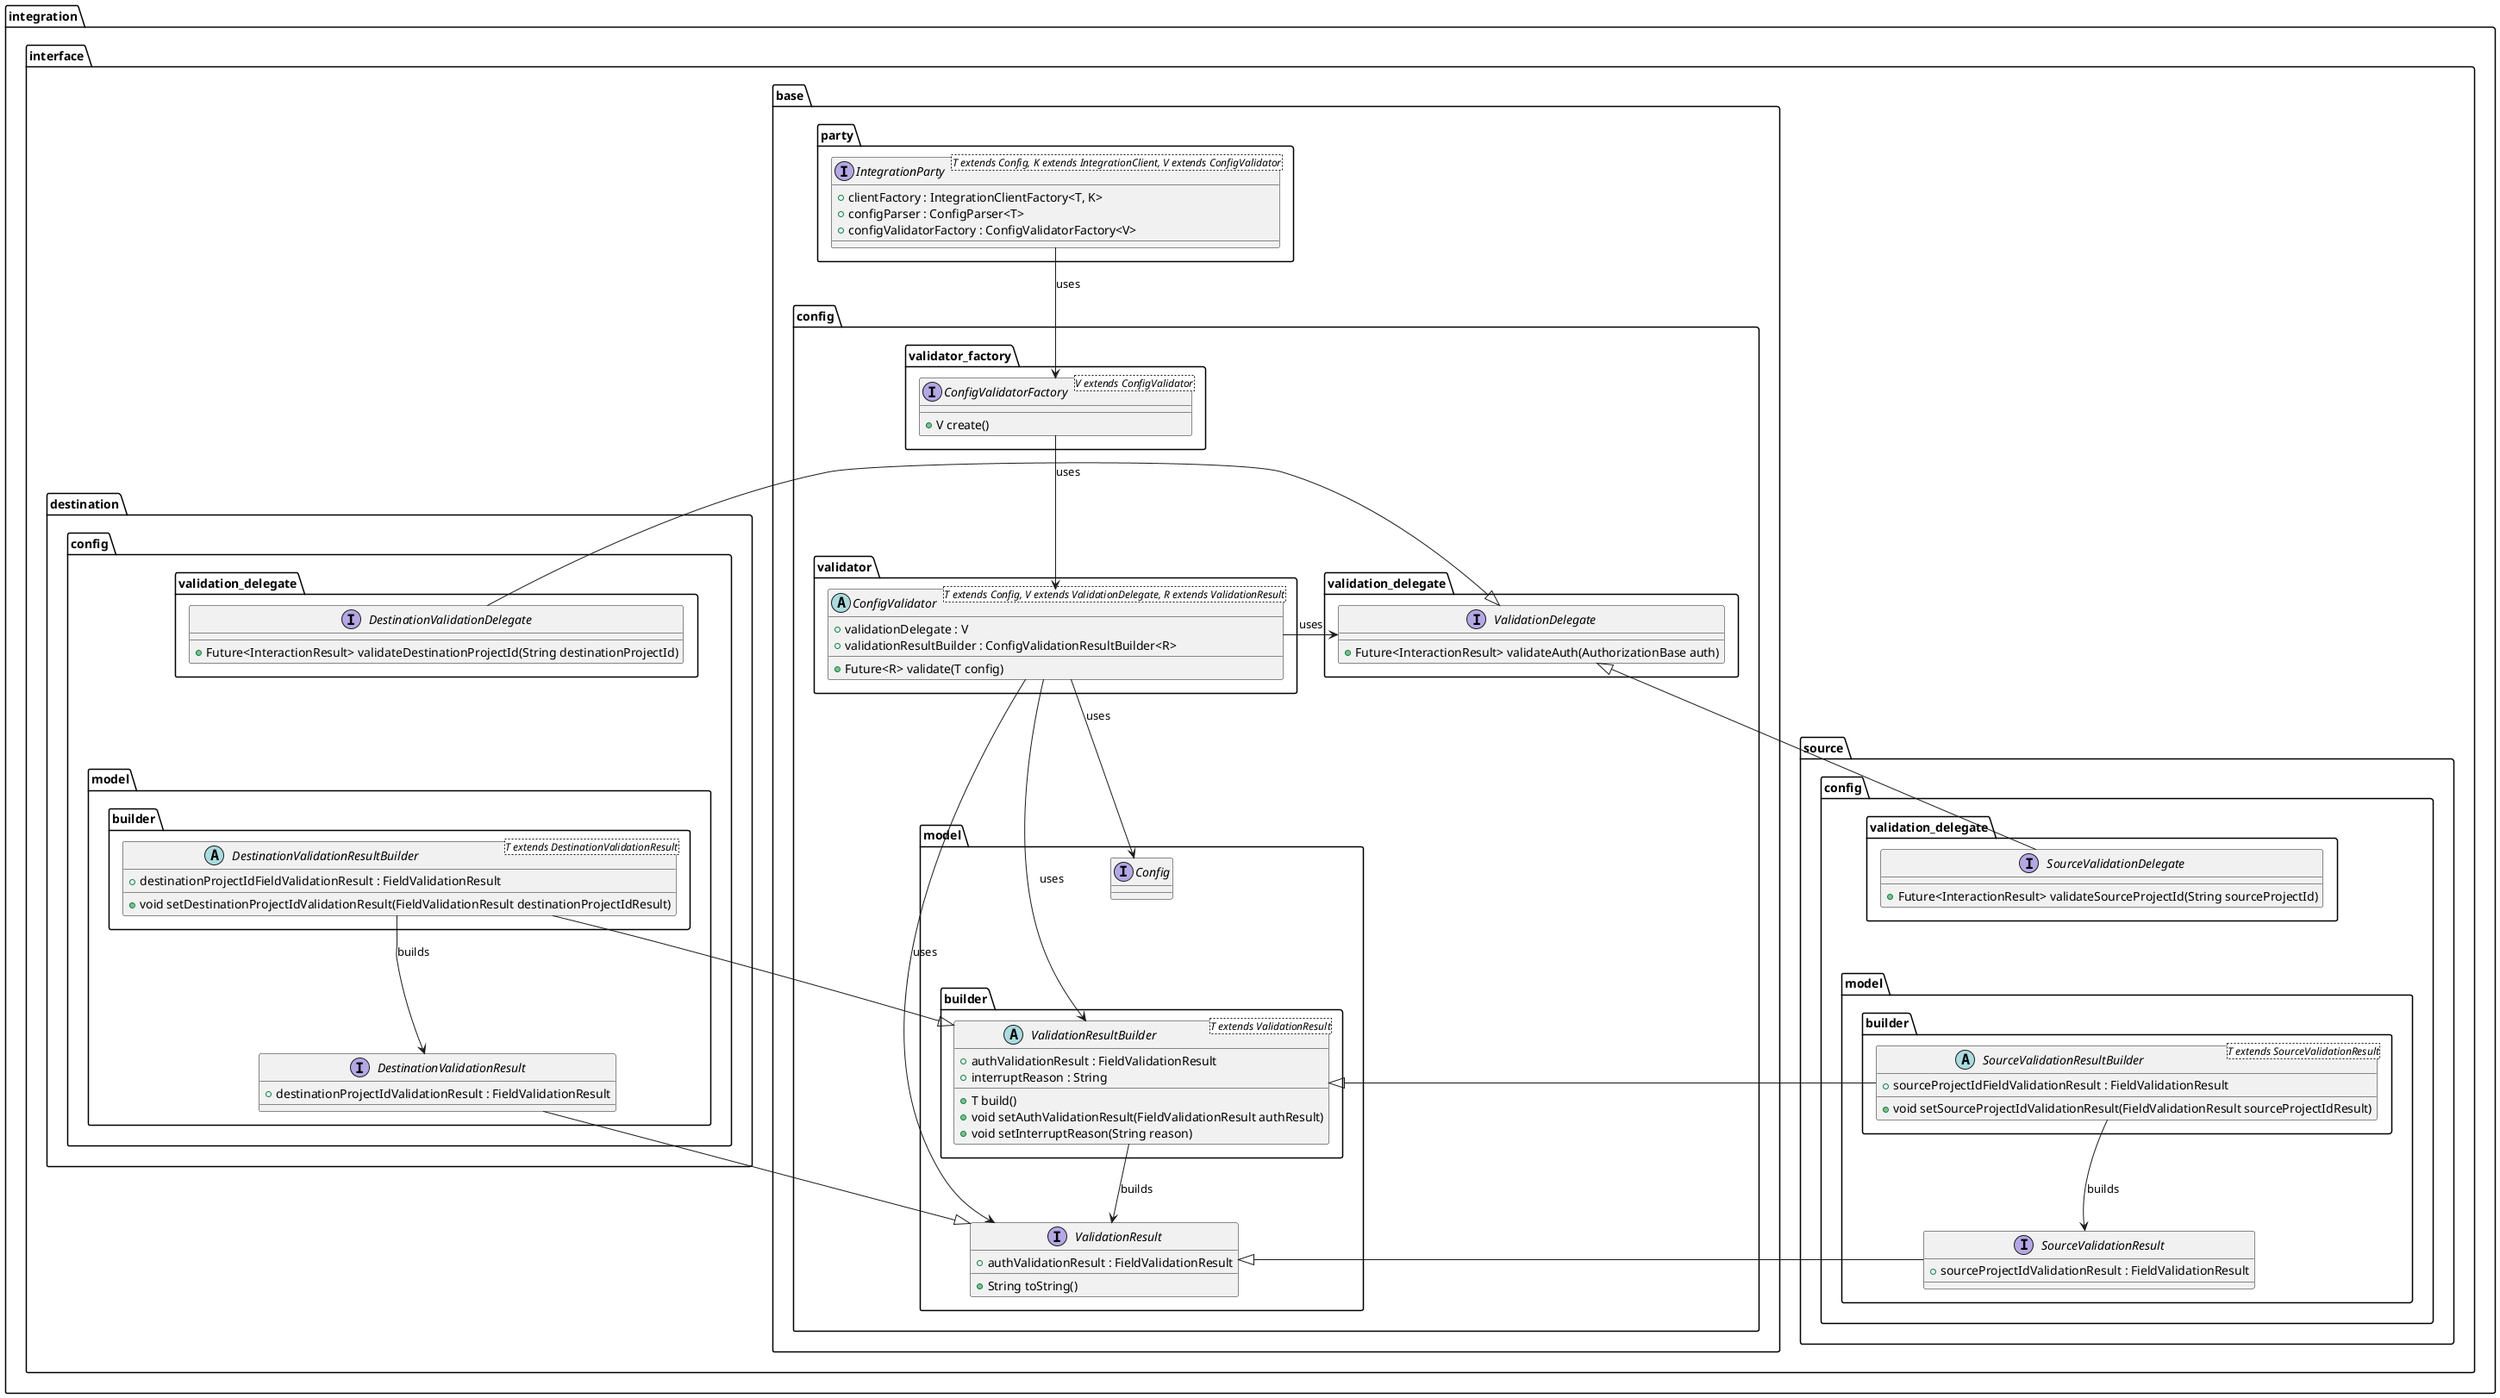 @startuml ci_integrations_config_validator_class_diagram

    package integration.interface {
        package base {
            package party {
                interface IntegrationParty<T extends Config, K extends IntegrationClient, V extends ConfigValidator> {
                    + clientFactory : IntegrationClientFactory<T, K>
                    + configParser : ConfigParser<T>
                    + configValidatorFactory : ConfigValidatorFactory<V>
                }
            }

            package config {
                package model {
                    interface Config {}

                    package builder {
                        abstract class ValidationResultBuilder<T extends ValidationResult> {
                            + authValidationResult : FieldValidationResult
                            + interruptReason : String

                            + T build()
                            + void setAuthValidationResult(FieldValidationResult authResult)
                            + void setInterruptReason(String reason)
                        }
                    }

                    interface ValidationResult {
                        + authValidationResult : FieldValidationResult

                        + String toString()
                    }
                }

                package validator {
                    abstract class ConfigValidator<T extends Config, V extends ValidationDelegate, R extends ValidationResult> {
                        + validationDelegate : V
                        + validationResultBuilder : ConfigValidationResultBuilder<R>

                        + Future<R> validate(T config)
                    }
                }

                package validation_delegate as base_validation_delegate {
                    interface ValidationDelegate {
                        + Future<InteractionResult> validateAuth(AuthorizationBase auth)
                    }
                }

                package validator_factory {
                    interface ConfigValidatorFactory<V extends ConfigValidator> {
                        + V create()
                    }
                }
            }
        }
        
        package source.config {
            package validation_delegate as source_validation_delegate {
                interface SourceValidationDelegate {
                    + Future<InteractionResult> validateSourceProjectId(String sourceProjectId)
                }
            }

            package model as source_model {
                interface SourceValidationResult {
                    + sourceProjectIdValidationResult : FieldValidationResult
                }

                package builder as source_builder {
                    abstract class SourceValidationResultBuilder<T extends SourceValidationResult> {
                        + sourceProjectIdFieldValidationResult : FieldValidationResult

                        + void setSourceProjectIdValidationResult(FieldValidationResult sourceProjectIdResult)
                    }
                }
            }
        }

        package destination.config {
            package validation_delegate as destination_validation_delegate {
                interface DestinationValidationDelegate {
                    + Future<InteractionResult> validateDestinationProjectId(String destinationProjectId)
                }
            }

            package model as destination_model {
                interface DestinationValidationResult {
                    + destinationProjectIdValidationResult : FieldValidationResult
                }

                package builder as destination_builder {
                    abstract class DestinationValidationResultBuilder<T extends DestinationValidationResult> {
                        + destinationProjectIdFieldValidationResult : FieldValidationResult

                        + void setDestinationProjectIdValidationResult(FieldValidationResult destinationProjectIdResult)
                    }
                }
            }
        }
    }

    IntegrationParty --> ConfigValidatorFactory : uses

    ConfigValidatorFactory --> ConfigValidator : uses

    ConfigValidator -left-> ValidationDelegate : uses
    ConfigValidator --> ValidationResult : uses
    ConfigValidator --> ValidationResultBuilder : uses
    ConfigValidator --> Config : uses

    ValidationResultBuilder --> ValidationResult : builds

    SourceValidationDelegate -left-|> ValidationDelegate
    DestinationValidationDelegate -right-|> ValidationDelegate

    SourceValidationResult -left-|> ValidationResult
    DestinationValidationResult -right-|> ValidationResult

    SourceValidationResultBuilder -left-|> ValidationResultBuilder
    DestinationValidationResultBuilder -right-|> ValidationResultBuilder

    SourceValidationResultBuilder -down-> SourceValidationResult : builds
    DestinationValidationResultBuilder -down-> DestinationValidationResult : builds

    Config -[hidden]down-> ValidationResultBuilder

    DestinationValidationDelegate -[hidden]down-> DestinationValidationResultBuilder
    SourceValidationDelegate -[hidden]down-> SourceValidationResultBuilder

    SourceValidationResultBuilder -[hidden]down-> SourceValidationResult
    DestinationValidationResultBuilder -[hidden]down-> DestinationValidationResult
@enduml
